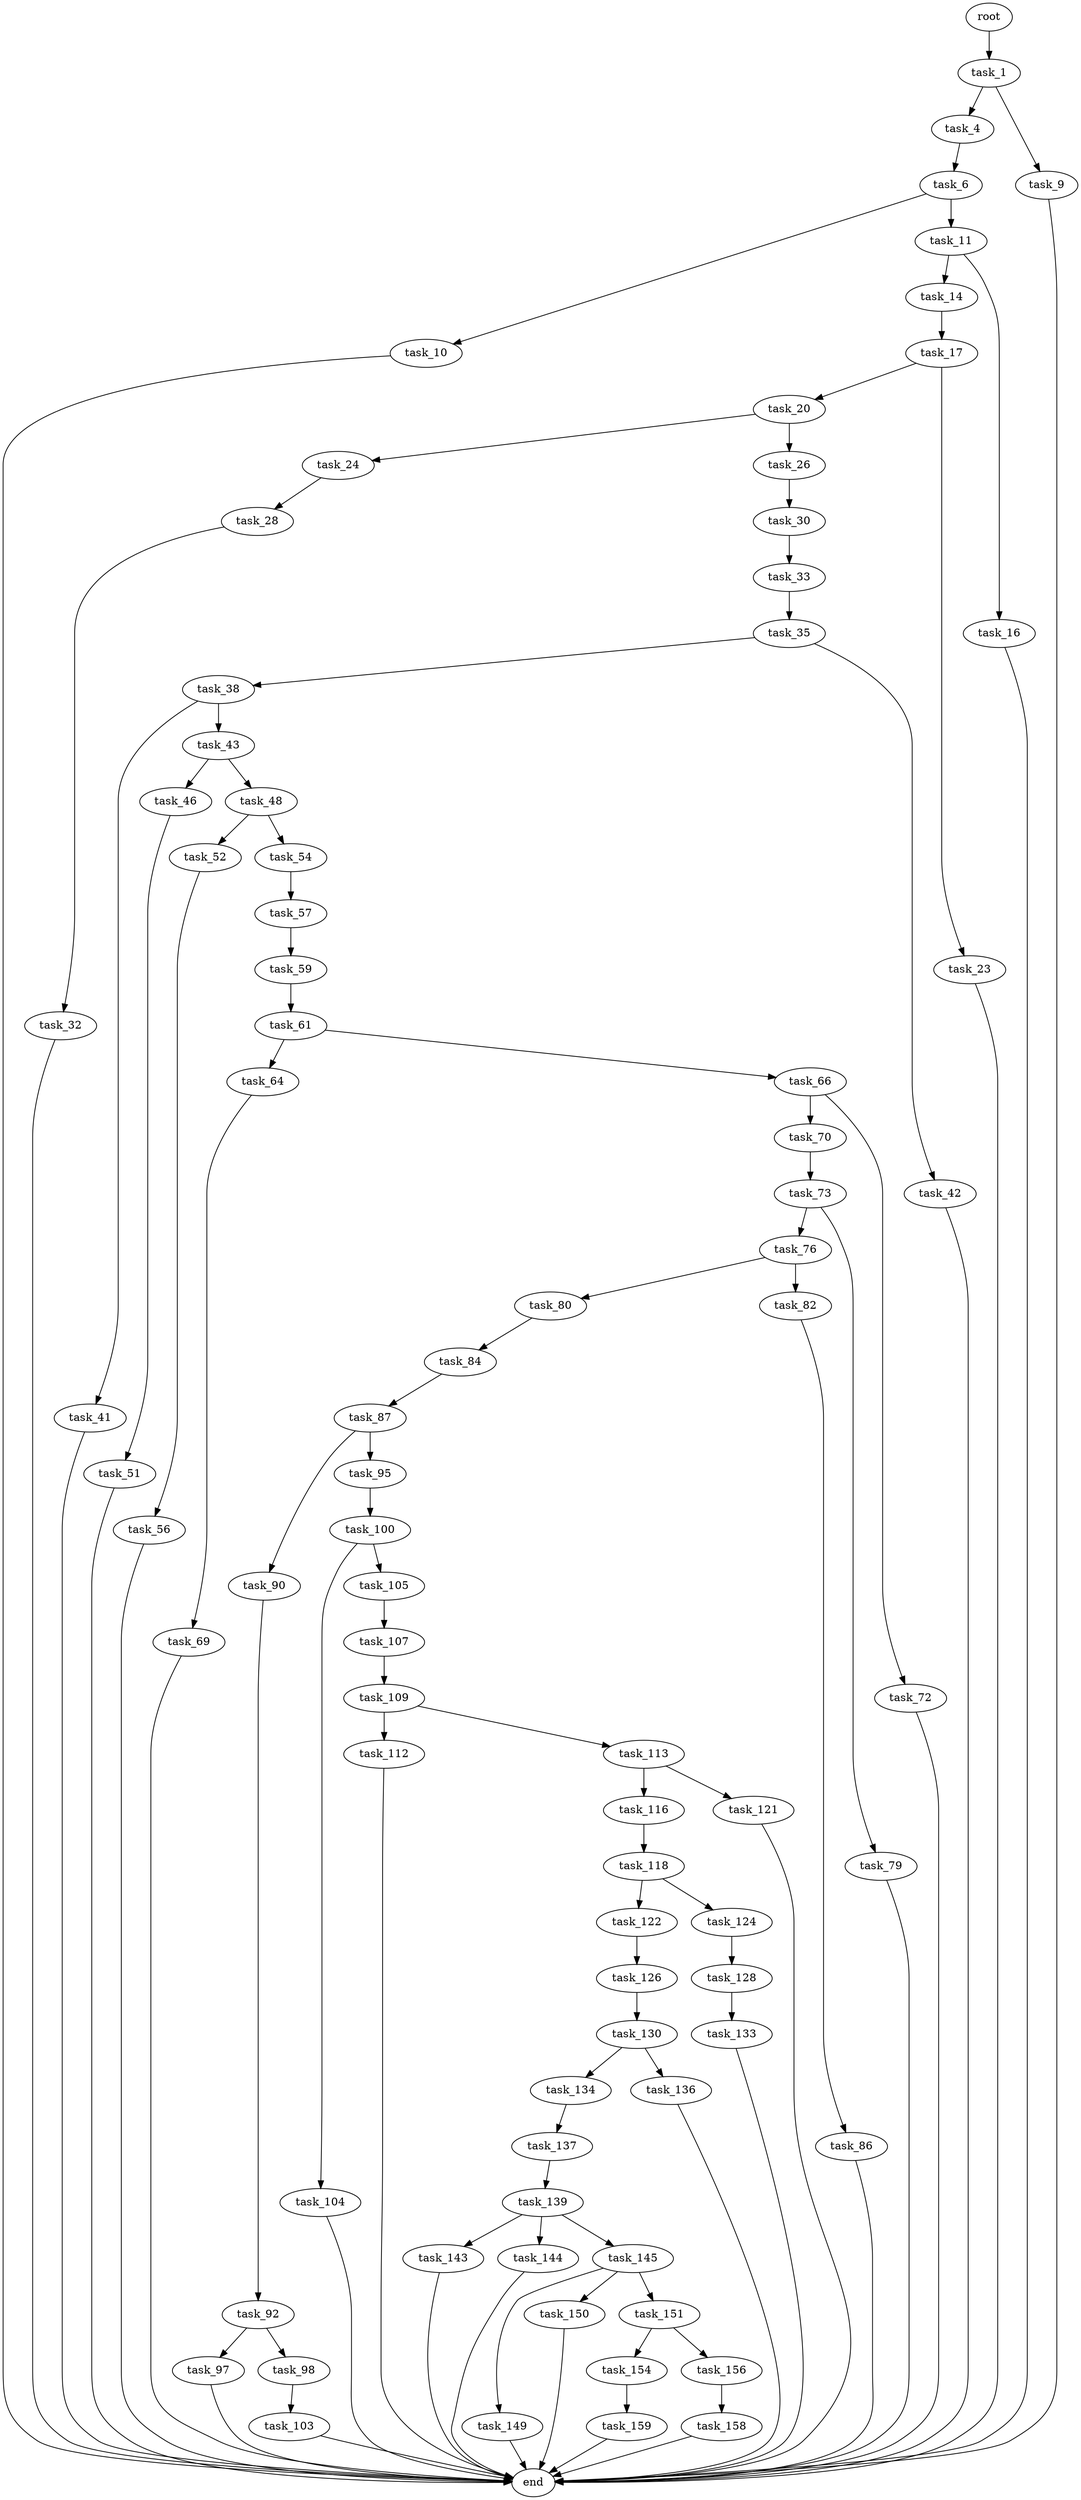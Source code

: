 digraph G {
  root [size="0.000000"];
  task_1 [size="1073741824000.000000"];
  task_4 [size="549755813888.000000"];
  task_6 [size="78573393946.000000"];
  task_9 [size="68719476736.000000"];
  task_10 [size="812252512600.000000"];
  task_11 [size="549755813888.000000"];
  task_14 [size="134217728000.000000"];
  task_16 [size="8237557542.000000"];
  task_17 [size="2816144330.000000"];
  task_20 [size="368293445632.000000"];
  task_23 [size="8589934592.000000"];
  task_24 [size="703104366358.000000"];
  task_26 [size="542621107281.000000"];
  task_28 [size="162826172302.000000"];
  task_30 [size="29922255510.000000"];
  task_32 [size="421172606119.000000"];
  task_33 [size="32150246671.000000"];
  task_35 [size="175533804941.000000"];
  task_38 [size="135245311405.000000"];
  task_41 [size="549755813888.000000"];
  task_42 [size="568894923452.000000"];
  task_43 [size="368293445632.000000"];
  task_46 [size="227181913473.000000"];
  task_48 [size="292960790445.000000"];
  task_51 [size="8589934592.000000"];
  task_52 [size="12538999319.000000"];
  task_54 [size="2768397431.000000"];
  task_56 [size="78499891478.000000"];
  task_57 [size="134217728000.000000"];
  task_59 [size="231886803350.000000"];
  task_61 [size="121664851661.000000"];
  task_64 [size="22281629326.000000"];
  task_66 [size="298493788775.000000"];
  task_69 [size="139481942053.000000"];
  task_70 [size="134217728000.000000"];
  task_72 [size="72424452475.000000"];
  task_73 [size="1073741824000.000000"];
  task_76 [size="134217728000.000000"];
  task_79 [size="128843704206.000000"];
  task_80 [size="183278322007.000000"];
  task_82 [size="3016491161.000000"];
  task_84 [size="593820736781.000000"];
  task_86 [size="28991029248.000000"];
  task_87 [size="24230187734.000000"];
  task_90 [size="368293445632.000000"];
  task_92 [size="91713890004.000000"];
  task_95 [size="1103882683.000000"];
  task_97 [size="368293445632.000000"];
  task_98 [size="19849831215.000000"];
  task_100 [size="15323100867.000000"];
  task_103 [size="18340748624.000000"];
  task_104 [size="1073741824000.000000"];
  task_105 [size="28991029248.000000"];
  task_107 [size="28991029248.000000"];
  task_109 [size="186013671756.000000"];
  task_112 [size="80492607864.000000"];
  task_113 [size="708879801528.000000"];
  task_116 [size="4619614210.000000"];
  task_118 [size="36573489918.000000"];
  task_121 [size="28186081040.000000"];
  task_122 [size="549755813888.000000"];
  task_124 [size="368293445632.000000"];
  task_126 [size="1073741824000.000000"];
  task_128 [size="225749078358.000000"];
  task_130 [size="37545586202.000000"];
  task_133 [size="10282107162.000000"];
  task_134 [size="29196481613.000000"];
  task_136 [size="231928233984.000000"];
  task_137 [size="14054938776.000000"];
  task_139 [size="420203167699.000000"];
  task_143 [size="368293445632.000000"];
  task_144 [size="7944543434.000000"];
  task_145 [size="20737161137.000000"];
  task_149 [size="1127142348271.000000"];
  task_150 [size="334584759237.000000"];
  task_151 [size="77638477139.000000"];
  task_154 [size="7463451126.000000"];
  task_156 [size="8173454267.000000"];
  task_158 [size="462032331432.000000"];
  task_159 [size="74650824325.000000"];
  end [size="0.000000"];

  root -> task_1 [size="1.000000"];
  task_1 -> task_4 [size="838860800.000000"];
  task_1 -> task_9 [size="838860800.000000"];
  task_4 -> task_6 [size="536870912.000000"];
  task_6 -> task_10 [size="134217728.000000"];
  task_6 -> task_11 [size="134217728.000000"];
  task_9 -> end [size="1.000000"];
  task_10 -> end [size="1.000000"];
  task_11 -> task_14 [size="536870912.000000"];
  task_11 -> task_16 [size="536870912.000000"];
  task_14 -> task_17 [size="209715200.000000"];
  task_16 -> end [size="1.000000"];
  task_17 -> task_20 [size="209715200.000000"];
  task_17 -> task_23 [size="209715200.000000"];
  task_20 -> task_24 [size="411041792.000000"];
  task_20 -> task_26 [size="411041792.000000"];
  task_23 -> end [size="1.000000"];
  task_24 -> task_28 [size="838860800.000000"];
  task_26 -> task_30 [size="679477248.000000"];
  task_28 -> task_32 [size="134217728.000000"];
  task_30 -> task_33 [size="679477248.000000"];
  task_32 -> end [size="1.000000"];
  task_33 -> task_35 [size="536870912.000000"];
  task_35 -> task_38 [size="209715200.000000"];
  task_35 -> task_42 [size="209715200.000000"];
  task_38 -> task_41 [size="536870912.000000"];
  task_38 -> task_43 [size="536870912.000000"];
  task_41 -> end [size="1.000000"];
  task_42 -> end [size="1.000000"];
  task_43 -> task_46 [size="411041792.000000"];
  task_43 -> task_48 [size="411041792.000000"];
  task_46 -> task_51 [size="209715200.000000"];
  task_48 -> task_52 [size="536870912.000000"];
  task_48 -> task_54 [size="536870912.000000"];
  task_51 -> end [size="1.000000"];
  task_52 -> task_56 [size="411041792.000000"];
  task_54 -> task_57 [size="134217728.000000"];
  task_56 -> end [size="1.000000"];
  task_57 -> task_59 [size="209715200.000000"];
  task_59 -> task_61 [size="209715200.000000"];
  task_61 -> task_64 [size="301989888.000000"];
  task_61 -> task_66 [size="301989888.000000"];
  task_64 -> task_69 [size="536870912.000000"];
  task_66 -> task_70 [size="301989888.000000"];
  task_66 -> task_72 [size="301989888.000000"];
  task_69 -> end [size="1.000000"];
  task_70 -> task_73 [size="209715200.000000"];
  task_72 -> end [size="1.000000"];
  task_73 -> task_76 [size="838860800.000000"];
  task_73 -> task_79 [size="838860800.000000"];
  task_76 -> task_80 [size="209715200.000000"];
  task_76 -> task_82 [size="209715200.000000"];
  task_79 -> end [size="1.000000"];
  task_80 -> task_84 [size="134217728.000000"];
  task_82 -> task_86 [size="134217728.000000"];
  task_84 -> task_87 [size="411041792.000000"];
  task_86 -> end [size="1.000000"];
  task_87 -> task_90 [size="536870912.000000"];
  task_87 -> task_95 [size="536870912.000000"];
  task_90 -> task_92 [size="411041792.000000"];
  task_92 -> task_97 [size="134217728.000000"];
  task_92 -> task_98 [size="134217728.000000"];
  task_95 -> task_100 [size="33554432.000000"];
  task_97 -> end [size="1.000000"];
  task_98 -> task_103 [size="536870912.000000"];
  task_100 -> task_104 [size="411041792.000000"];
  task_100 -> task_105 [size="411041792.000000"];
  task_103 -> end [size="1.000000"];
  task_104 -> end [size="1.000000"];
  task_105 -> task_107 [size="75497472.000000"];
  task_107 -> task_109 [size="75497472.000000"];
  task_109 -> task_112 [size="134217728.000000"];
  task_109 -> task_113 [size="134217728.000000"];
  task_112 -> end [size="1.000000"];
  task_113 -> task_116 [size="536870912.000000"];
  task_113 -> task_121 [size="536870912.000000"];
  task_116 -> task_118 [size="134217728.000000"];
  task_118 -> task_122 [size="679477248.000000"];
  task_118 -> task_124 [size="679477248.000000"];
  task_121 -> end [size="1.000000"];
  task_122 -> task_126 [size="536870912.000000"];
  task_124 -> task_128 [size="411041792.000000"];
  task_126 -> task_130 [size="838860800.000000"];
  task_128 -> task_133 [size="536870912.000000"];
  task_130 -> task_134 [size="33554432.000000"];
  task_130 -> task_136 [size="33554432.000000"];
  task_133 -> end [size="1.000000"];
  task_134 -> task_137 [size="33554432.000000"];
  task_136 -> end [size="1.000000"];
  task_137 -> task_139 [size="411041792.000000"];
  task_139 -> task_143 [size="301989888.000000"];
  task_139 -> task_144 [size="301989888.000000"];
  task_139 -> task_145 [size="301989888.000000"];
  task_143 -> end [size="1.000000"];
  task_144 -> end [size="1.000000"];
  task_145 -> task_149 [size="411041792.000000"];
  task_145 -> task_150 [size="411041792.000000"];
  task_145 -> task_151 [size="411041792.000000"];
  task_149 -> end [size="1.000000"];
  task_150 -> end [size="1.000000"];
  task_151 -> task_154 [size="209715200.000000"];
  task_151 -> task_156 [size="209715200.000000"];
  task_154 -> task_159 [size="134217728.000000"];
  task_156 -> task_158 [size="209715200.000000"];
  task_158 -> end [size="1.000000"];
  task_159 -> end [size="1.000000"];
}
